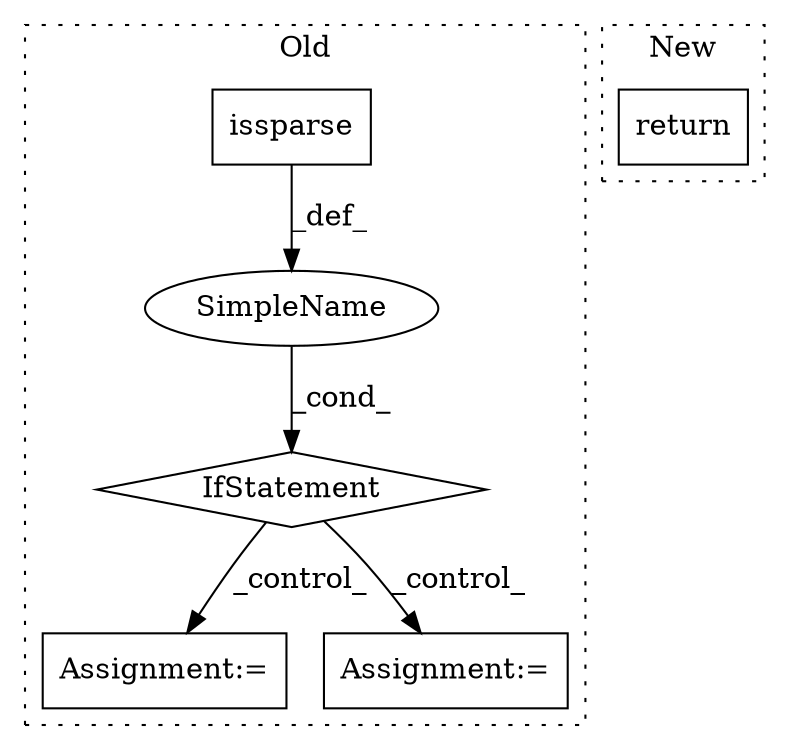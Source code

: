 digraph G {
subgraph cluster0 {
1 [label="issparse" a="32" s="5376,5386" l="9,1" shape="box"];
3 [label="IfStatement" a="25" s="5372,5387" l="4,2" shape="diamond"];
4 [label="Assignment:=" a="7" s="5500" l="1" shape="box"];
5 [label="SimpleName" a="42" s="" l="" shape="ellipse"];
6 [label="Assignment:=" a="7" s="5544" l="1" shape="box"];
label = "Old";
style="dotted";
}
subgraph cluster1 {
2 [label="return" a="41" s="5055" l="7" shape="box"];
label = "New";
style="dotted";
}
1 -> 5 [label="_def_"];
3 -> 6 [label="_control_"];
3 -> 4 [label="_control_"];
5 -> 3 [label="_cond_"];
}